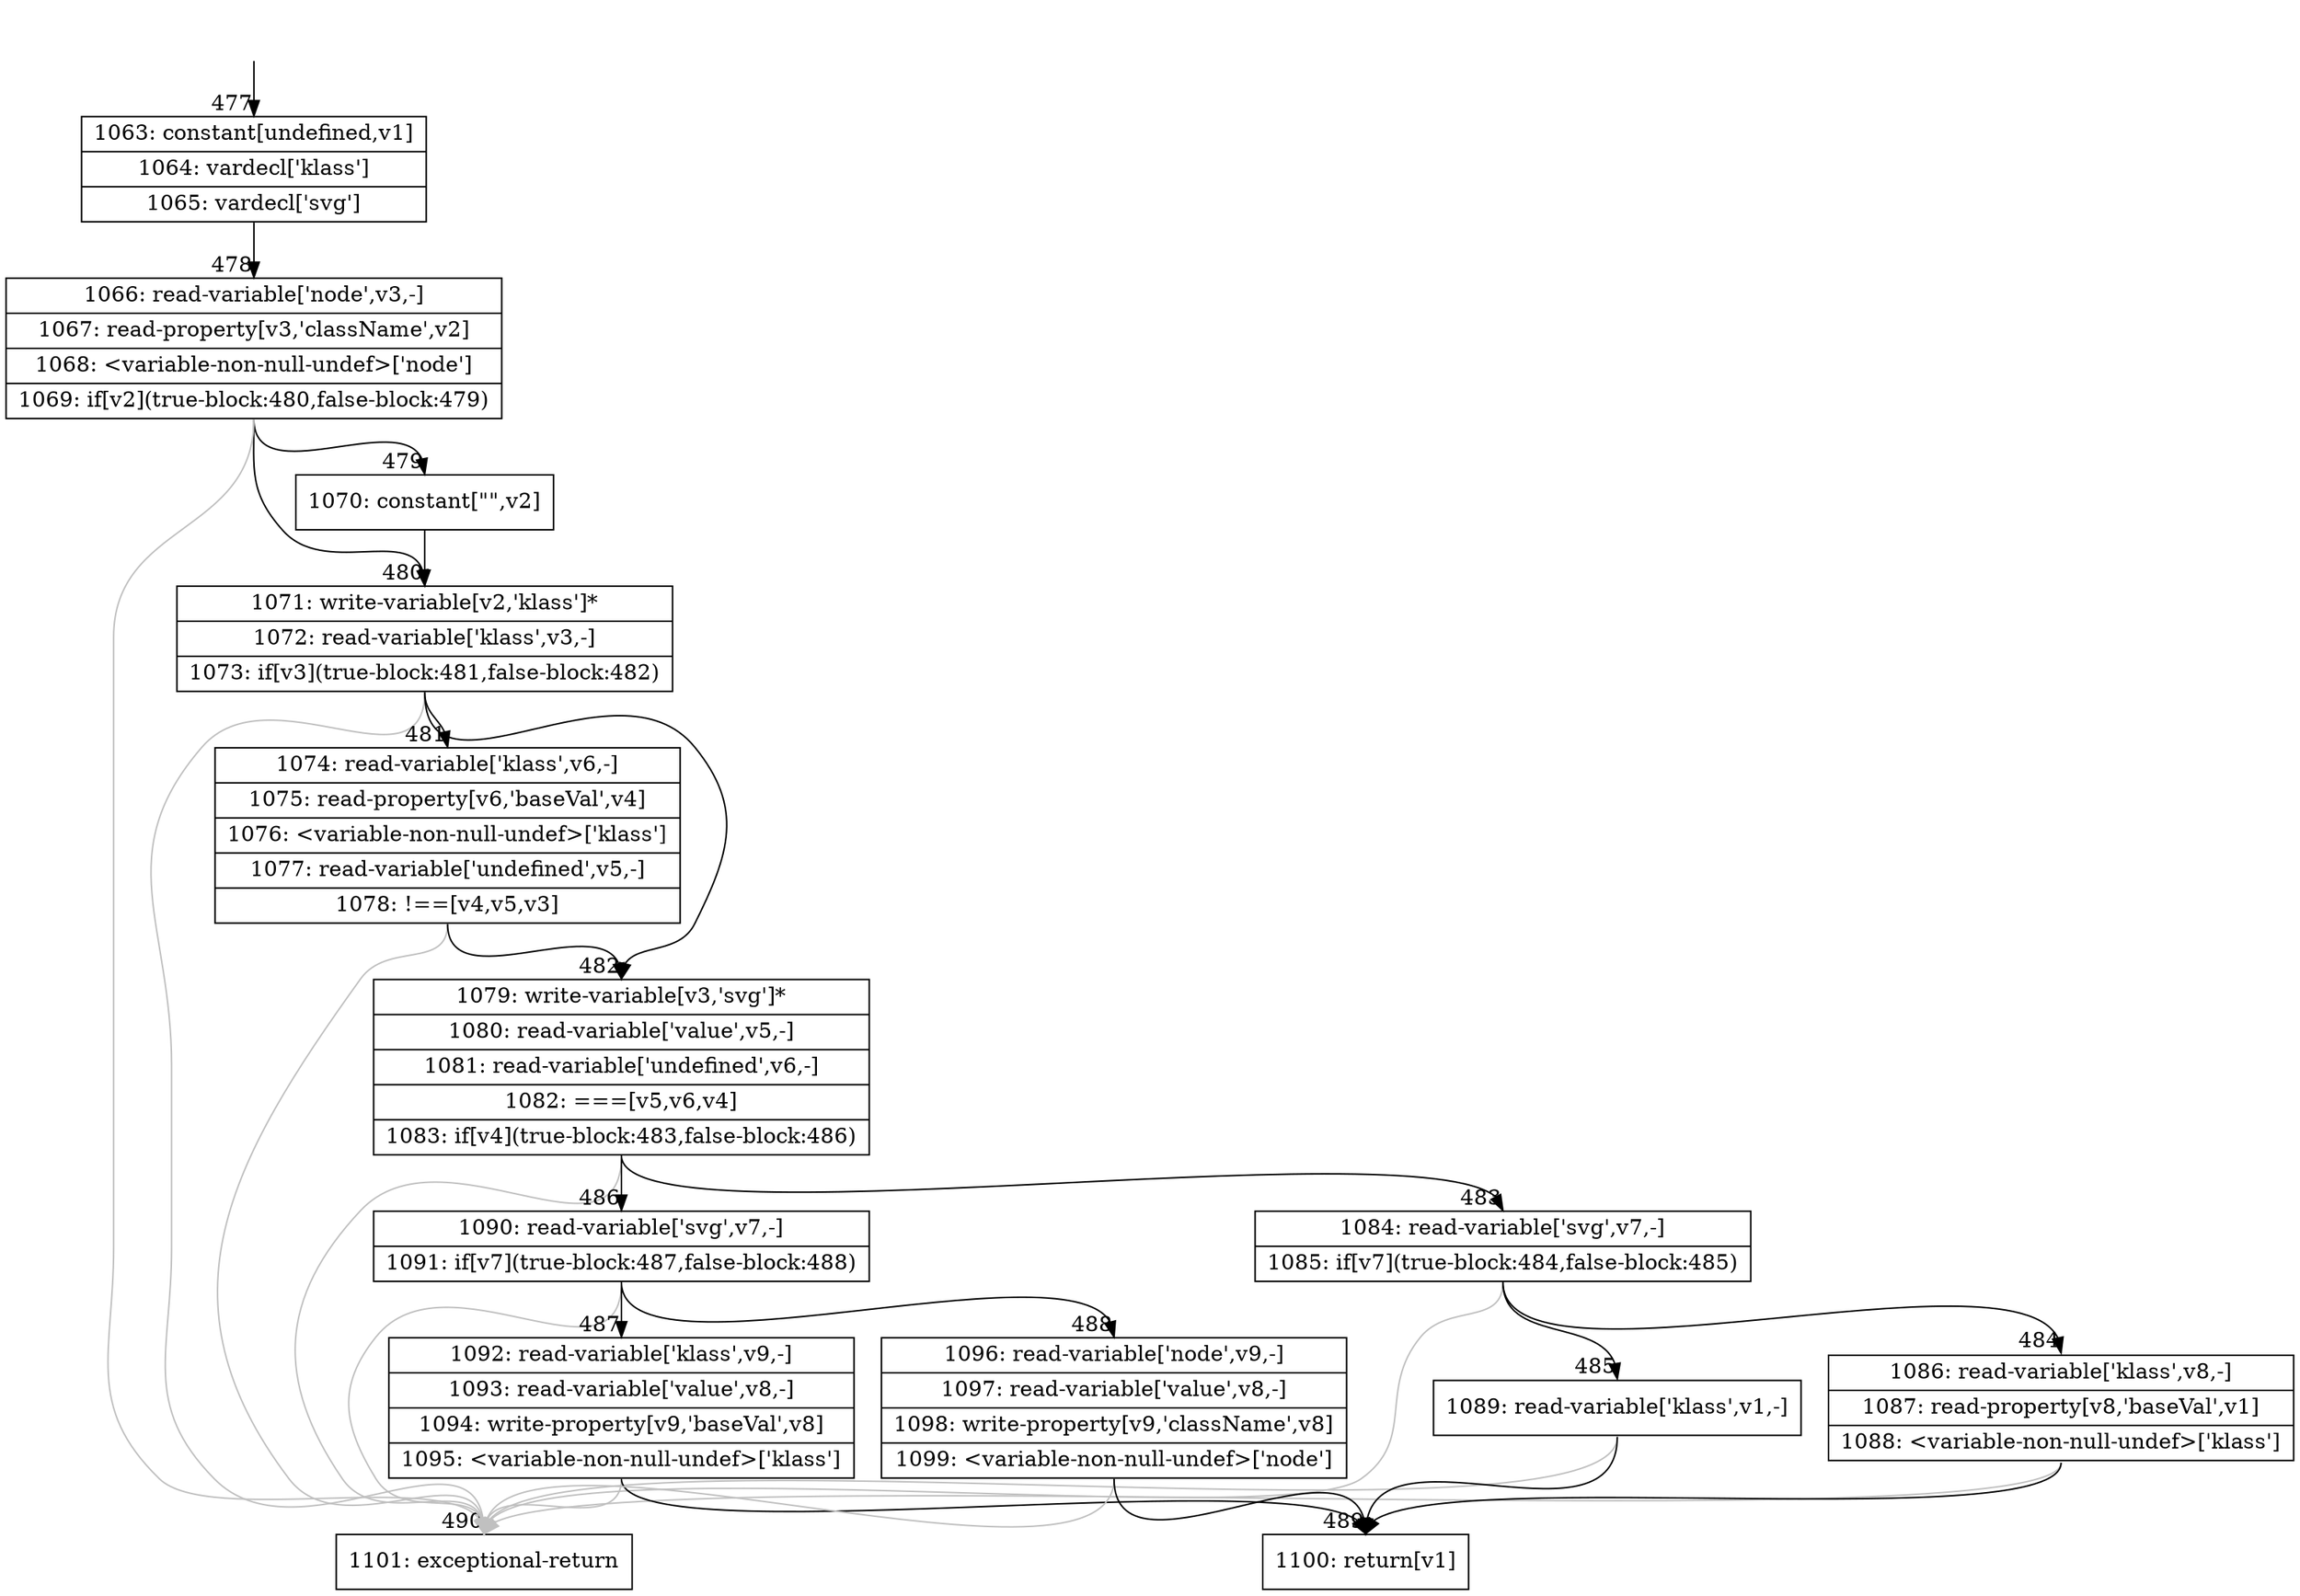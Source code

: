 digraph {
rankdir="TD"
BB_entry40[shape=none,label=""];
BB_entry40 -> BB477 [tailport=s, headport=n, headlabel="    477"]
BB477 [shape=record label="{1063: constant[undefined,v1]|1064: vardecl['klass']|1065: vardecl['svg']}" ] 
BB477 -> BB478 [tailport=s, headport=n, headlabel="      478"]
BB478 [shape=record label="{1066: read-variable['node',v3,-]|1067: read-property[v3,'className',v2]|1068: \<variable-non-null-undef\>['node']|1069: if[v2](true-block:480,false-block:479)}" ] 
BB478 -> BB480 [tailport=s, headport=n, headlabel="      480"]
BB478 -> BB479 [tailport=s, headport=n, headlabel="      479"]
BB478 -> BB490 [tailport=s, headport=n, color=gray, headlabel="      490"]
BB479 [shape=record label="{1070: constant[\"\",v2]}" ] 
BB479 -> BB480 [tailport=s, headport=n]
BB480 [shape=record label="{1071: write-variable[v2,'klass']*|1072: read-variable['klass',v3,-]|1073: if[v3](true-block:481,false-block:482)}" ] 
BB480 -> BB482 [tailport=s, headport=n, headlabel="      482"]
BB480 -> BB481 [tailport=s, headport=n, headlabel="      481"]
BB480 -> BB490 [tailport=s, headport=n, color=gray]
BB481 [shape=record label="{1074: read-variable['klass',v6,-]|1075: read-property[v6,'baseVal',v4]|1076: \<variable-non-null-undef\>['klass']|1077: read-variable['undefined',v5,-]|1078: !==[v4,v5,v3]}" ] 
BB481 -> BB482 [tailport=s, headport=n]
BB481 -> BB490 [tailport=s, headport=n, color=gray]
BB482 [shape=record label="{1079: write-variable[v3,'svg']*|1080: read-variable['value',v5,-]|1081: read-variable['undefined',v6,-]|1082: ===[v5,v6,v4]|1083: if[v4](true-block:483,false-block:486)}" ] 
BB482 -> BB483 [tailport=s, headport=n, headlabel="      483"]
BB482 -> BB486 [tailport=s, headport=n, headlabel="      486"]
BB482 -> BB490 [tailport=s, headport=n, color=gray]
BB483 [shape=record label="{1084: read-variable['svg',v7,-]|1085: if[v7](true-block:484,false-block:485)}" ] 
BB483 -> BB484 [tailport=s, headport=n, headlabel="      484"]
BB483 -> BB485 [tailport=s, headport=n, headlabel="      485"]
BB483 -> BB490 [tailport=s, headport=n, color=gray]
BB484 [shape=record label="{1086: read-variable['klass',v8,-]|1087: read-property[v8,'baseVal',v1]|1088: \<variable-non-null-undef\>['klass']}" ] 
BB484 -> BB489 [tailport=s, headport=n, headlabel="      489"]
BB484 -> BB490 [tailport=s, headport=n, color=gray]
BB485 [shape=record label="{1089: read-variable['klass',v1,-]}" ] 
BB485 -> BB489 [tailport=s, headport=n]
BB485 -> BB490 [tailport=s, headport=n, color=gray]
BB486 [shape=record label="{1090: read-variable['svg',v7,-]|1091: if[v7](true-block:487,false-block:488)}" ] 
BB486 -> BB487 [tailport=s, headport=n, headlabel="      487"]
BB486 -> BB488 [tailport=s, headport=n, headlabel="      488"]
BB486 -> BB490 [tailport=s, headport=n, color=gray]
BB487 [shape=record label="{1092: read-variable['klass',v9,-]|1093: read-variable['value',v8,-]|1094: write-property[v9,'baseVal',v8]|1095: \<variable-non-null-undef\>['klass']}" ] 
BB487 -> BB489 [tailport=s, headport=n]
BB487 -> BB490 [tailport=s, headport=n, color=gray]
BB488 [shape=record label="{1096: read-variable['node',v9,-]|1097: read-variable['value',v8,-]|1098: write-property[v9,'className',v8]|1099: \<variable-non-null-undef\>['node']}" ] 
BB488 -> BB489 [tailport=s, headport=n]
BB488 -> BB490 [tailport=s, headport=n, color=gray]
BB489 [shape=record label="{1100: return[v1]}" ] 
BB490 [shape=record label="{1101: exceptional-return}" ] 
//#$~ 293
}
